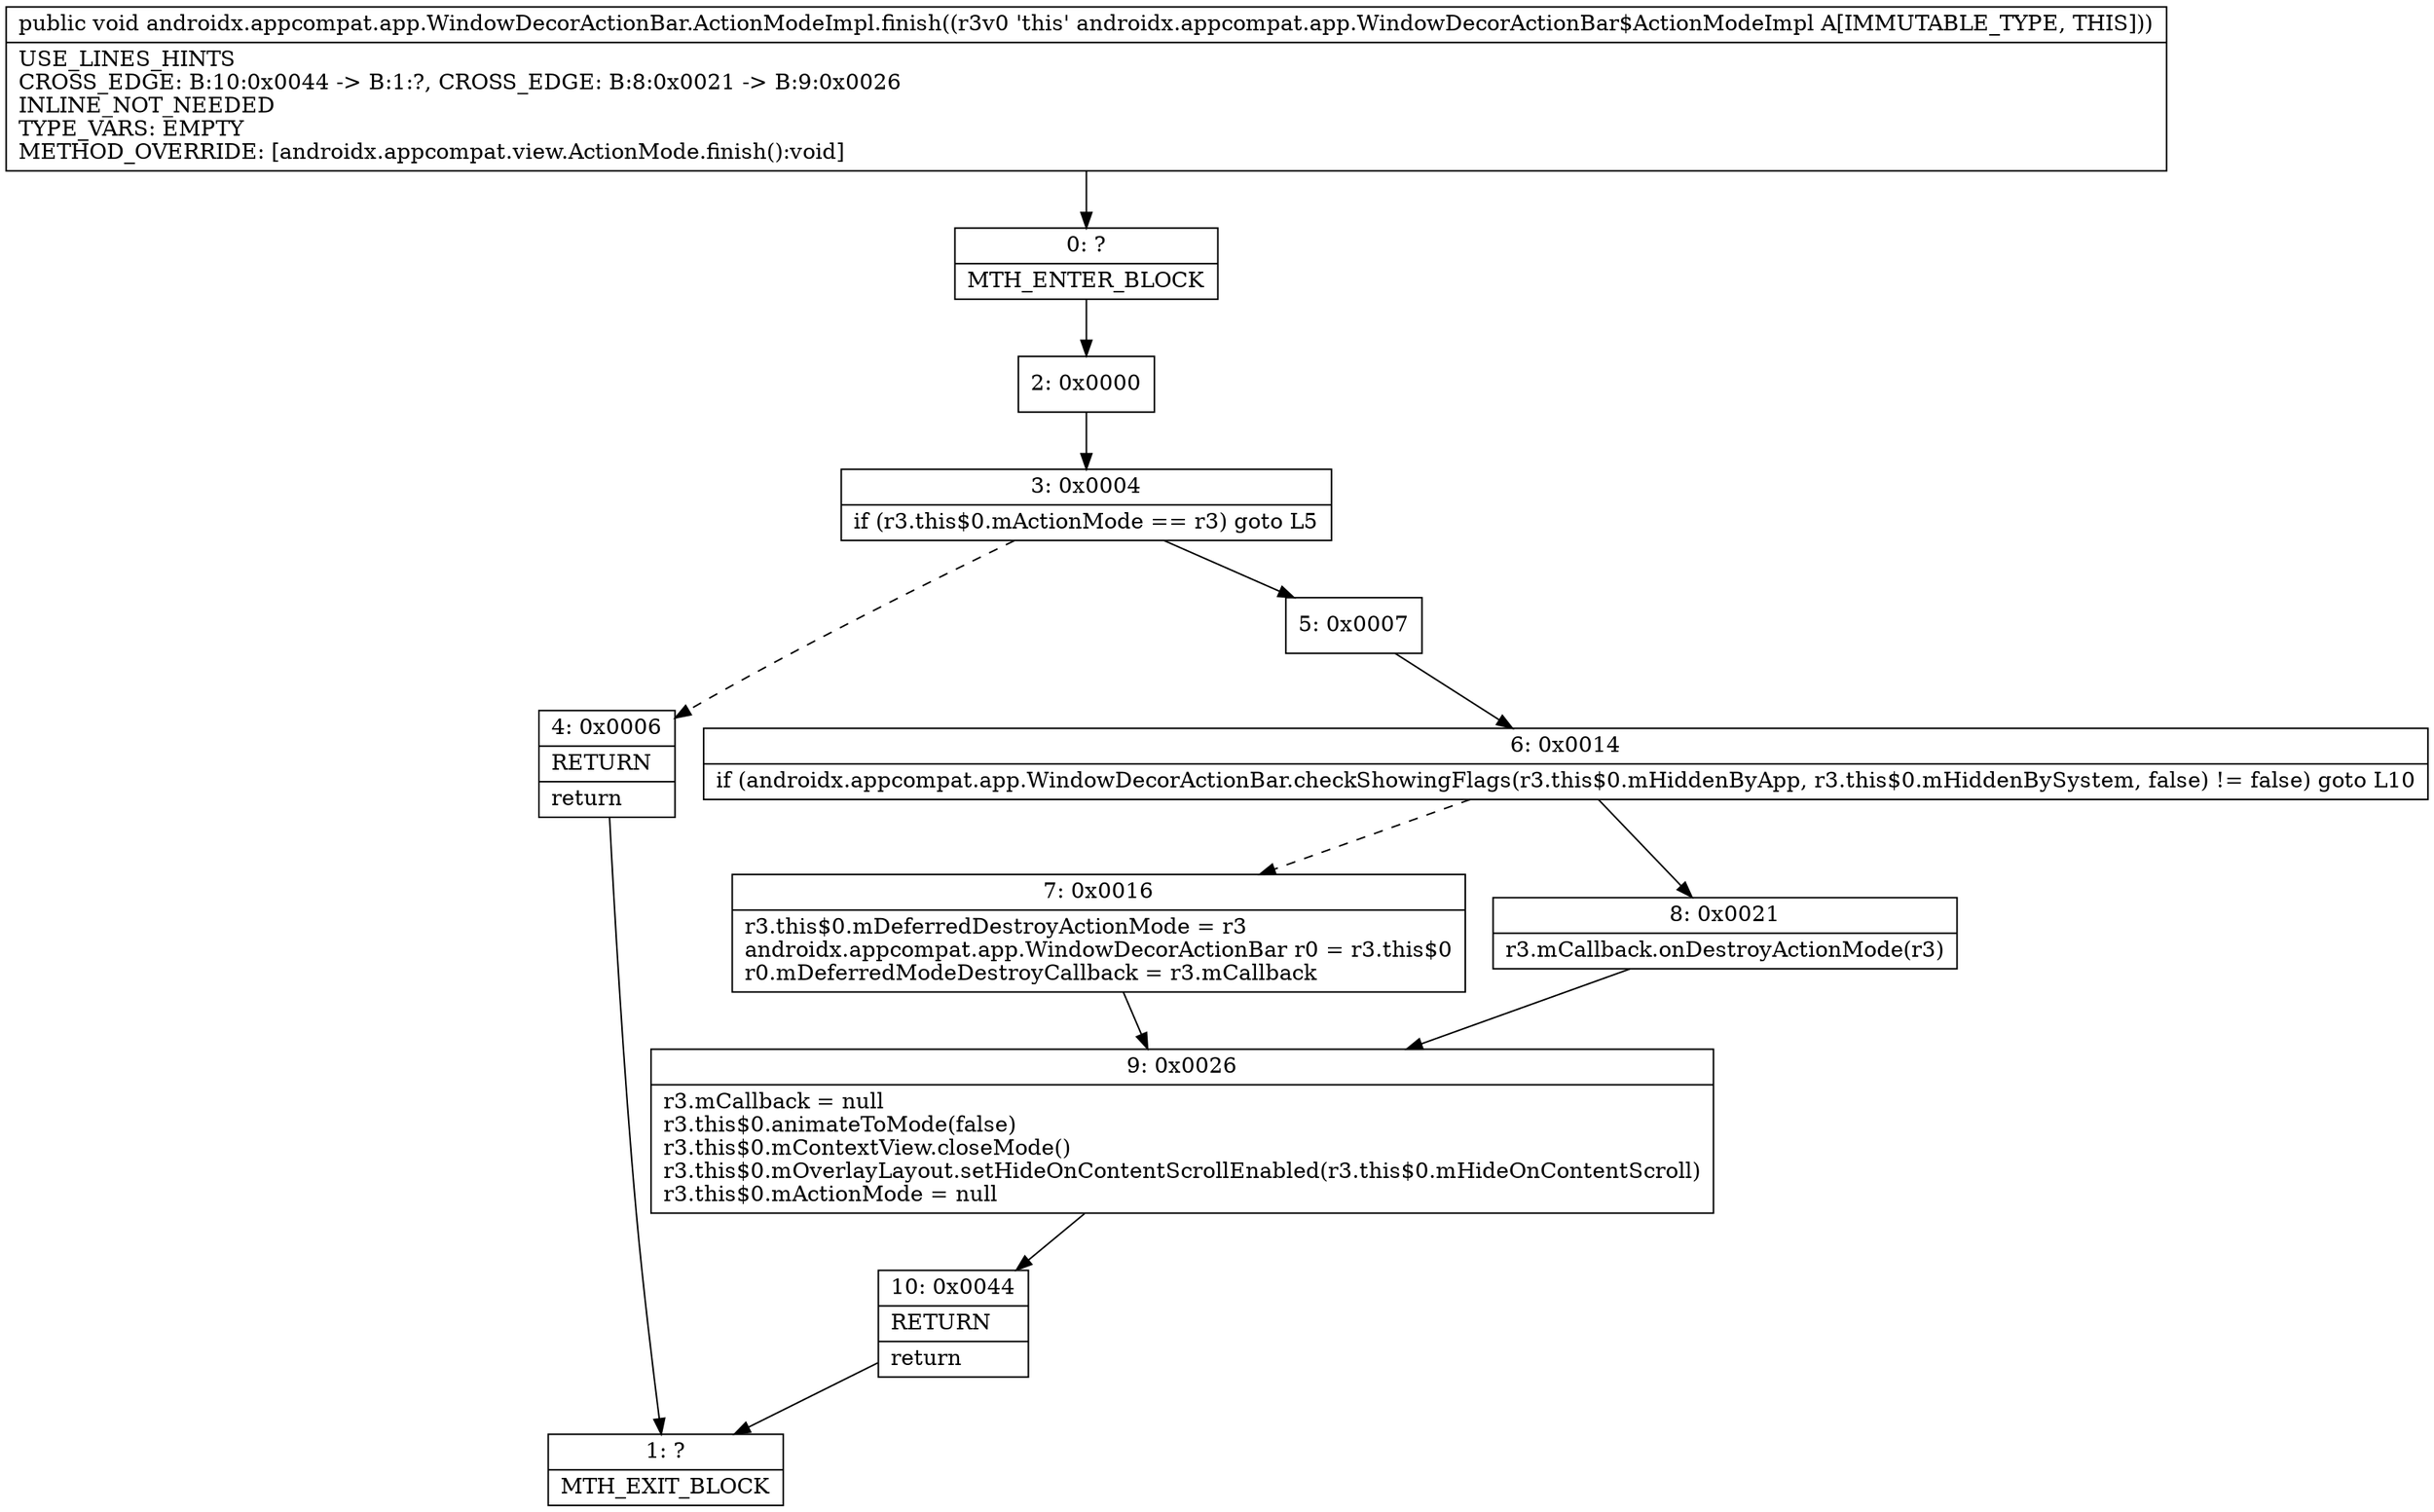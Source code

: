 digraph "CFG forandroidx.appcompat.app.WindowDecorActionBar.ActionModeImpl.finish()V" {
Node_0 [shape=record,label="{0\:\ ?|MTH_ENTER_BLOCK\l}"];
Node_2 [shape=record,label="{2\:\ 0x0000}"];
Node_3 [shape=record,label="{3\:\ 0x0004|if (r3.this$0.mActionMode == r3) goto L5\l}"];
Node_4 [shape=record,label="{4\:\ 0x0006|RETURN\l|return\l}"];
Node_1 [shape=record,label="{1\:\ ?|MTH_EXIT_BLOCK\l}"];
Node_5 [shape=record,label="{5\:\ 0x0007}"];
Node_6 [shape=record,label="{6\:\ 0x0014|if (androidx.appcompat.app.WindowDecorActionBar.checkShowingFlags(r3.this$0.mHiddenByApp, r3.this$0.mHiddenBySystem, false) != false) goto L10\l}"];
Node_7 [shape=record,label="{7\:\ 0x0016|r3.this$0.mDeferredDestroyActionMode = r3\landroidx.appcompat.app.WindowDecorActionBar r0 = r3.this$0\lr0.mDeferredModeDestroyCallback = r3.mCallback\l}"];
Node_9 [shape=record,label="{9\:\ 0x0026|r3.mCallback = null\lr3.this$0.animateToMode(false)\lr3.this$0.mContextView.closeMode()\lr3.this$0.mOverlayLayout.setHideOnContentScrollEnabled(r3.this$0.mHideOnContentScroll)\lr3.this$0.mActionMode = null\l}"];
Node_10 [shape=record,label="{10\:\ 0x0044|RETURN\l|return\l}"];
Node_8 [shape=record,label="{8\:\ 0x0021|r3.mCallback.onDestroyActionMode(r3)\l}"];
MethodNode[shape=record,label="{public void androidx.appcompat.app.WindowDecorActionBar.ActionModeImpl.finish((r3v0 'this' androidx.appcompat.app.WindowDecorActionBar$ActionModeImpl A[IMMUTABLE_TYPE, THIS]))  | USE_LINES_HINTS\lCROSS_EDGE: B:10:0x0044 \-\> B:1:?, CROSS_EDGE: B:8:0x0021 \-\> B:9:0x0026\lINLINE_NOT_NEEDED\lTYPE_VARS: EMPTY\lMETHOD_OVERRIDE: [androidx.appcompat.view.ActionMode.finish():void]\l}"];
MethodNode -> Node_0;Node_0 -> Node_2;
Node_2 -> Node_3;
Node_3 -> Node_4[style=dashed];
Node_3 -> Node_5;
Node_4 -> Node_1;
Node_5 -> Node_6;
Node_6 -> Node_7[style=dashed];
Node_6 -> Node_8;
Node_7 -> Node_9;
Node_9 -> Node_10;
Node_10 -> Node_1;
Node_8 -> Node_9;
}

